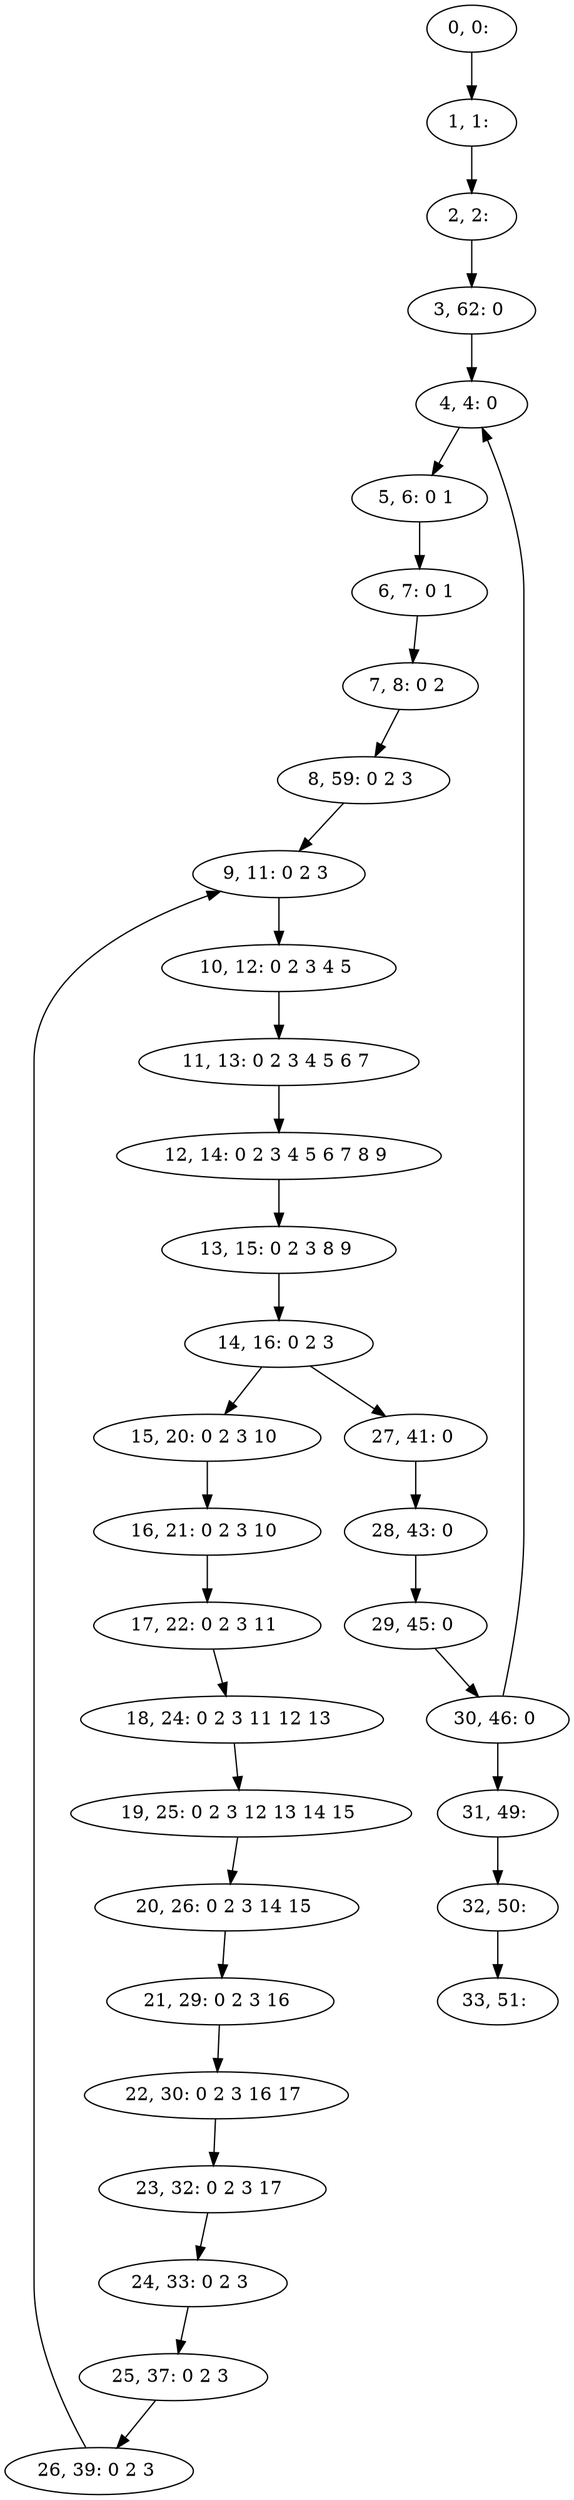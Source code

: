 digraph G {
0[label="0, 0: "];
1[label="1, 1: "];
2[label="2, 2: "];
3[label="3, 62: 0 "];
4[label="4, 4: 0 "];
5[label="5, 6: 0 1 "];
6[label="6, 7: 0 1 "];
7[label="7, 8: 0 2 "];
8[label="8, 59: 0 2 3 "];
9[label="9, 11: 0 2 3 "];
10[label="10, 12: 0 2 3 4 5 "];
11[label="11, 13: 0 2 3 4 5 6 7 "];
12[label="12, 14: 0 2 3 4 5 6 7 8 9 "];
13[label="13, 15: 0 2 3 8 9 "];
14[label="14, 16: 0 2 3 "];
15[label="15, 20: 0 2 3 10 "];
16[label="16, 21: 0 2 3 10 "];
17[label="17, 22: 0 2 3 11 "];
18[label="18, 24: 0 2 3 11 12 13 "];
19[label="19, 25: 0 2 3 12 13 14 15 "];
20[label="20, 26: 0 2 3 14 15 "];
21[label="21, 29: 0 2 3 16 "];
22[label="22, 30: 0 2 3 16 17 "];
23[label="23, 32: 0 2 3 17 "];
24[label="24, 33: 0 2 3 "];
25[label="25, 37: 0 2 3 "];
26[label="26, 39: 0 2 3 "];
27[label="27, 41: 0 "];
28[label="28, 43: 0 "];
29[label="29, 45: 0 "];
30[label="30, 46: 0 "];
31[label="31, 49: "];
32[label="32, 50: "];
33[label="33, 51: "];
0->1 ;
1->2 ;
2->3 ;
3->4 ;
4->5 ;
5->6 ;
6->7 ;
7->8 ;
8->9 ;
9->10 ;
10->11 ;
11->12 ;
12->13 ;
13->14 ;
14->15 ;
14->27 ;
15->16 ;
16->17 ;
17->18 ;
18->19 ;
19->20 ;
20->21 ;
21->22 ;
22->23 ;
23->24 ;
24->25 ;
25->26 ;
26->9 ;
27->28 ;
28->29 ;
29->30 ;
30->31 ;
30->4 ;
31->32 ;
32->33 ;
}

